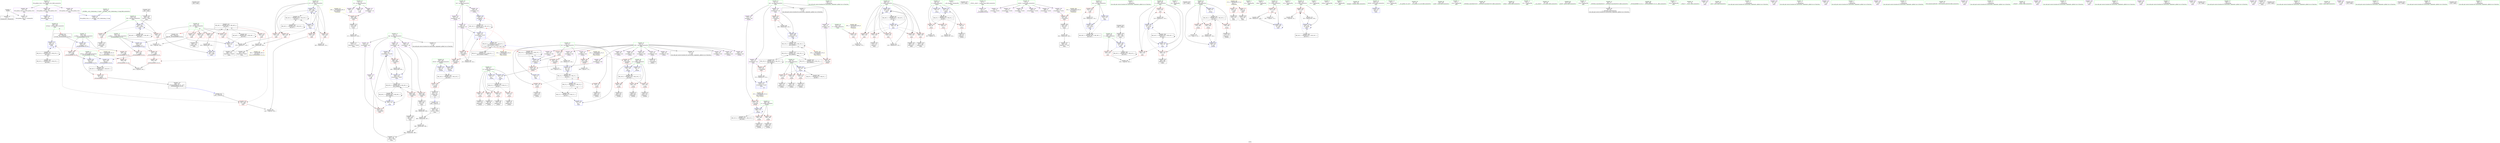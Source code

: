 digraph "SVFG" {
	label="SVFG";

	Node0x5610ed0bb250 [shape=record,color=grey,label="{NodeID: 0\nNullPtr}"];
	Node0x5610ed0bb250 -> Node0x5610ed2108e0[style=solid];
	Node0x5610ed0bb250 -> Node0x5610ed21c2a0[style=solid];
	Node0x5610ed25f440 [shape=record,color=black,label="{NodeID: 526\n264 = PHI()\n}"];
	Node0x5610ed234720 [shape=record,color=yellow,style=double,label="{NodeID: 443\n52V_1 = ENCHI(MR_52V_0)\npts\{239 \}\nFun[_ZSt3minIiERKT_S2_S2_]}"];
	Node0x5610ed234720 -> Node0x5610ed21be30[style=dashed];
	Node0x5610ed222b40 [shape=record,color=grey,label="{NodeID: 360\n371 = Binary(370, 305, )\n}"];
	Node0x5610ed222b40 -> Node0x5610ed20e570[style=solid];
	Node0x5610ed21df40 [shape=record,color=blue,label="{NodeID: 277\n393\<--397\narrayidx58\<--conv60\nmain\n}"];
	Node0x5610ed21df40 -> Node0x5610ed2139c0[style=dashed];
	Node0x5610ed21df40 -> Node0x5610ed21e010[style=dashed];
	Node0x5610ed211c80 [shape=record,color=red,label="{NodeID: 194\n195\<--168\n\<--p\n_Z3askv\n}"];
	Node0x5610ed211c80 -> Node0x5610ed20e960[style=solid];
	Node0x5610ed20e570 [shape=record,color=black,label="{NodeID: 111\n372\<--371\nidxprom47\<--sub46\nmain\n}"];
	Node0x5610ed20cde0 [shape=record,color=green,label="{NodeID: 28\n401\<--1\n\<--dummyObj\nCan only get source location for instruction, argument, global var or function.}"];
	Node0x5610ed213340 [shape=record,color=red,label="{NodeID: 222\n404\<--236\n\<--j37\nmain\n}"];
	Node0x5610ed213340 -> Node0x5610ed2235c0[style=solid];
	Node0x5610ed214e00 [shape=record,color=purple,label="{NodeID: 139\n103\<--20\narrayidx4\<--chd\n_Z3insv\n}"];
	Node0x5610ed214e00 -> Node0x5610ed217220[style=solid];
	Node0x5610ed20f820 [shape=record,color=green,label="{NodeID: 56\n222\<--223\nV\<--V_field_insensitive\nmain\n}"];
	Node0x5610ed20f820 -> Node0x5610ed212230[style=solid];
	Node0x5610ed21c950 [shape=record,color=blue,label="{NodeID: 250\n82\<--144\ni\<--inc17\n_Z3insv\n}"];
	Node0x5610ed21c950 -> Node0x5610ed218280[style=dashed];
	Node0x5610ed216520 [shape=record,color=red,label="{NodeID: 167\n107\<--23\n\<--tot\n_Z3insv\n}"];
	Node0x5610ed216520 -> Node0x5610ed211120[style=solid];
	Node0x5610ed211120 [shape=record,color=black,label="{NodeID: 84\n108\<--107\nidxprom5\<--\n_Z3insv\n}"];
	Node0x5610ed1fa1a0 [shape=record,color=green,label="{NodeID: 1\n7\<--1\n__dso_handle\<--dummyObj\nGlob }"];
	Node0x5610ed25f510 [shape=record,color=black,label="{NodeID: 527\n278 = PHI()\n}"];
	Node0x5610ed222cc0 [shape=record,color=grey,label="{NodeID: 361\n319 = Binary(318, 124, )\n}"];
	Node0x5610ed222cc0 -> Node0x5610ed21d7f0[style=solid];
	Node0x5610ed21e010 [shape=record,color=blue,label="{NodeID: 278\n393\<--400\narrayidx58\<--rem61\nmain\n}"];
	Node0x5610ed21e010 -> Node0x5610ed219860[style=dashed];
	Node0x5610ed211d50 [shape=record,color=red,label="{NodeID: 195\n179\<--178\n\<--arrayidx\n_Z3askv\n}"];
	Node0x5610ed211d50 -> Node0x5610ed21cc90[style=solid];
	Node0x5610ed20e640 [shape=record,color=black,label="{NodeID: 112\n380\<--379\nidxprom51\<--sub50\nmain\n}"];
	Node0x5610ed20cee0 [shape=record,color=green,label="{NodeID: 29\n4\<--6\n_ZStL8__ioinit\<--_ZStL8__ioinit_field_insensitive\nGlob }"];
	Node0x5610ed20cee0 -> Node0x5610ed213e90[style=solid];
	Node0x5610ed246060 [shape=record,color=yellow,style=double,label="{NodeID: 472\n59V_1 = ENCHI(MR_59V_0)\npts\{190000 \}\nFun[main]}"];
	Node0x5610ed246060 -> Node0x5610ed213680[style=dashed];
	Node0x5610ed213410 [shape=record,color=red,label="{NodeID: 223\n302\<--301\n\<--arrayidx15\nmain\n}"];
	Node0x5610ed213410 -> Node0x5610ed20e160[style=solid];
	Node0x5610ed214ed0 [shape=record,color=purple,label="{NodeID: 140\n109\<--20\narrayidx6\<--chd\n_Z3insv\n}"];
	Node0x5610ed20f8f0 [shape=record,color=green,label="{NodeID: 57\n224\<--225\ncas\<--cas_field_insensitive\nmain\n}"];
	Node0x5610ed20f8f0 -> Node0x5610ed212300[style=solid];
	Node0x5610ed20f8f0 -> Node0x5610ed21d170[style=solid];
	Node0x5610ed20f8f0 -> Node0x5610ed21d8c0[style=solid];
	Node0x5610ed21ca20 [shape=record,color=blue,label="{NodeID: 251\n149\<--151\narrayidx19\<--inc20\n_Z3insv\n|{<s0>12}}"];
	Node0x5610ed21ca20:s0 -> Node0x5610ed240ae0[style=dashed,color=blue];
	Node0x5610ed2165f0 [shape=record,color=red,label="{NodeID: 168\n118\<--23\n\<--tot\n_Z3insv\n}"];
	Node0x5610ed2165f0 -> Node0x5610ed2112c0[style=solid];
	Node0x5610ed2111f0 [shape=record,color=black,label="{NodeID: 85\n111\<--110\n\<--arraydecay\n_Z3insv\n}"];
	Node0x5610ed1e1de0 [shape=record,color=green,label="{NodeID: 2\n24\<--1\n\<--dummyObj\nCan only get source location for instruction, argument, global var or function.}"];
	Node0x5610ed25f5e0 [shape=record,color=black,label="{NodeID: 528\n283 = PHI()\n}"];
	Node0x5610ed25f5e0 -> Node0x5610ed20ef10[style=solid];
	Node0x5610ed222e40 [shape=record,color=grey,label="{NodeID: 362\n304 = Binary(303, 305, )\n}"];
	Node0x5610ed222e40 -> Node0x5610ed20e230[style=solid];
	Node0x5610ed21e0e0 [shape=record,color=blue,label="{NodeID: 279\n236\<--405\nj37\<--inc63\nmain\n}"];
	Node0x5610ed21e0e0 -> Node0x5610ed2130d0[style=dashed];
	Node0x5610ed21e0e0 -> Node0x5610ed2131a0[style=dashed];
	Node0x5610ed21e0e0 -> Node0x5610ed213270[style=dashed];
	Node0x5610ed21e0e0 -> Node0x5610ed213340[style=dashed];
	Node0x5610ed21e0e0 -> Node0x5610ed21e0e0[style=dashed];
	Node0x5610ed21e0e0 -> Node0x5610ed23c4e0[style=dashed];
	Node0x5610ed211e20 [shape=record,color=red,label="{NodeID: 196\n187\<--186\n\<--arrayidx4\n_Z3askv\n}"];
	Node0x5610ed211e20 -> Node0x5610ed224640[style=solid];
	Node0x5610ed20e710 [shape=record,color=black,label="{NodeID: 113\n383\<--382\nconv53\<--\nmain\n}"];
	Node0x5610ed20e710 -> Node0x5610ed221dc0[style=solid];
	Node0x5610ed20cfe0 [shape=record,color=green,label="{NodeID: 30\n8\<--9\nwords\<--words_field_insensitive\nGlob }"];
	Node0x5610ed20cfe0 -> Node0x5610ed213f60[style=solid];
	Node0x5610ed20cfe0 -> Node0x5610ed214030[style=solid];
	Node0x5610ed20cfe0 -> Node0x5610ed214100[style=solid];
	Node0x5610ed20cfe0 -> Node0x5610ed2141d0[style=solid];
	Node0x5610ed20cfe0 -> Node0x5610ed2142a0[style=solid];
	Node0x5610ed20cfe0 -> Node0x5610ed214370[style=solid];
	Node0x5610ed2134e0 [shape=record,color=red,label="{NodeID: 224\n308\<--307\n\<--arrayidx18\nmain\n}"];
	Node0x5610ed2134e0 -> Node0x5610ed222fc0[style=solid];
	Node0x5610ed214fa0 [shape=record,color=purple,label="{NodeID: 141\n110\<--20\narraydecay\<--chd\n_Z3insv\n}"];
	Node0x5610ed214fa0 -> Node0x5610ed2111f0[style=solid];
	Node0x5610ed20f9c0 [shape=record,color=green,label="{NodeID: 58\n226\<--227\ni\<--i_field_insensitive\nmain\n}"];
	Node0x5610ed20f9c0 -> Node0x5610ed2123d0[style=solid];
	Node0x5610ed20f9c0 -> Node0x5610ed2124a0[style=solid];
	Node0x5610ed20f9c0 -> Node0x5610ed212570[style=solid];
	Node0x5610ed20f9c0 -> Node0x5610ed212640[style=solid];
	Node0x5610ed20f9c0 -> Node0x5610ed212710[style=solid];
	Node0x5610ed20f9c0 -> Node0x5610ed21d3e0[style=solid];
	Node0x5610ed20f9c0 -> Node0x5610ed21d7f0[style=solid];
	Node0x5610ed21caf0 [shape=record,color=blue,label="{NodeID: 252\n164\<--24\nq\<--\n_Z3askv\n}"];
	Node0x5610ed21caf0 -> Node0x5610ed241010[style=dashed];
	Node0x5610ed2166c0 [shape=record,color=red,label="{NodeID: 169\n122\<--23\n\<--tot\n_Z3insv\n}"];
	Node0x5610ed2166c0 -> Node0x5610ed21c7b0[style=solid];
	Node0x5610ed2166c0 -> Node0x5610ed222240[style=solid];
	Node0x5610ed2112c0 [shape=record,color=black,label="{NodeID: 86\n119\<--118\nidxprom7\<--\n_Z3insv\n}"];
	Node0x5610ed1e1e70 [shape=record,color=green,label="{NodeID: 3\n28\<--1\n.str\<--dummyObj\nGlob }"];
	Node0x5610ed25f710 [shape=record,color=black,label="{NodeID: 529\n337 = PHI()\n}"];
	Node0x5610ed222fc0 [shape=record,color=grey,label="{NodeID: 363\n309 = Binary(308, 124, )\n}"];
	Node0x5610ed222fc0 -> Node0x5610ed21d650[style=solid];
	Node0x5610ed21e1b0 [shape=record,color=blue,label="{NodeID: 280\n234\<--410\ni33\<--inc66\nmain\n}"];
	Node0x5610ed21e1b0 -> Node0x5610ed23bfe0[style=dashed];
	Node0x5610ed211ef0 [shape=record,color=red,label="{NodeID: 197\n198\<--197\n\<--arrayidx8\n_Z3askv\n}"];
	Node0x5610ed211ef0 -> Node0x5610ed21ce30[style=solid];
	Node0x5610ed20e7e0 [shape=record,color=black,label="{NodeID: 114\n387\<--386\nconv55\<--call54\nmain\n}"];
	Node0x5610ed20e7e0 -> Node0x5610ed222540[style=solid];
	Node0x5610ed20d0e0 [shape=record,color=green,label="{NodeID: 31\n10\<--13\ndp\<--dp_field_insensitive\nGlob }"];
	Node0x5610ed20d0e0 -> Node0x5610ed2109e0[style=solid];
	Node0x5610ed20d0e0 -> Node0x5610ed214440[style=solid];
	Node0x5610ed20d0e0 -> Node0x5610ed214510[style=solid];
	Node0x5610ed20d0e0 -> Node0x5610ed2145e0[style=solid];
	Node0x5610ed20d0e0 -> Node0x5610ed2146b0[style=solid];
	Node0x5610ed219860 [shape=record,color=black,label="{NodeID: 391\nMR_56V_6 = PHI(MR_56V_8, MR_56V_5, )\npts\{130000 \}\n}"];
	Node0x5610ed219860 -> Node0x5610ed213820[style=dashed];
	Node0x5610ed219860 -> Node0x5610ed2138f0[style=dashed];
	Node0x5610ed219860 -> Node0x5610ed21b990[style=dashed];
	Node0x5610ed219860 -> Node0x5610ed21db30[style=dashed];
	Node0x5610ed219860 -> Node0x5610ed21df40[style=dashed];
	Node0x5610ed219860 -> Node0x5610ed219860[style=dashed];
	Node0x5610ed219860 -> Node0x5610ed238db0[style=dashed];
	Node0x5610ed2135b0 [shape=record,color=red,label="{NodeID: 225\n361\<--358\n\<--call39\nmain\n}"];
	Node0x5610ed2135b0 -> Node0x5610ed224940[style=solid];
	Node0x5610ed215070 [shape=record,color=purple,label="{NodeID: 142\n128\<--20\narrayidx10\<--chd\n_Z3insv\n}"];
	Node0x5610ed20fa90 [shape=record,color=green,label="{NodeID: 59\n228\<--229\nl\<--l_field_insensitive\nmain\n}"];
	Node0x5610ed20fa90 -> Node0x5610ed2127e0[style=solid];
	Node0x5610ed20fa90 -> Node0x5610ed21d4b0[style=solid];
	Node0x5610ed21cbc0 [shape=record,color=blue,label="{NodeID: 253\n166\<--24\ni\<--\n_Z3askv\n}"];
	Node0x5610ed21cbc0 -> Node0x5610ed241510[style=dashed];
	Node0x5610ed216790 [shape=record,color=red,label="{NodeID: 170\n242\<--32\n\<--stdin\nmain\n}"];
	Node0x5610ed216790 -> Node0x5610ed20ebd0[style=solid];
	Node0x5610ed211390 [shape=record,color=black,label="{NodeID: 87\n127\<--126\nidxprom9\<--\n_Z3insv\n}"];
	Node0x5610ed1fa6e0 [shape=record,color=green,label="{NodeID: 4\n30\<--1\n.str.1\<--dummyObj\nGlob }"];
	Node0x5610ed25f7e0 [shape=record,color=black,label="{NodeID: 530\n339 = PHI()\n}"];
	Node0x5610ed25f7e0 -> Node0x5610ed20e300[style=solid];
	Node0x5610ed244a20 [shape=record,color=yellow,style=double,label="{NodeID: 447\n48V_1 = ENCHI(MR_48V_0)\npts\{235 \}\nFun[_ZSt3minIiERKT_S2_S2_]}"];
	Node0x5610ed244a20 -> Node0x5610ed21bf00[style=dashed];
	Node0x5610ed223140 [shape=record,color=grey,label="{NodeID: 364\n366 = Binary(364, 365, )\n}"];
	Node0x5610ed223140 -> Node0x5610ed20e3d0[style=solid];
	Node0x5610ed21e280 [shape=record,color=blue,label="{NodeID: 281\n443\<--439\n__a.addr\<--__a\n_ZSt3minIiERKT_S2_S2_\n}"];
	Node0x5610ed21e280 -> Node0x5610ed21baf0[style=dashed];
	Node0x5610ed21e280 -> Node0x5610ed21bbc0[style=dashed];
	Node0x5610ed211fc0 [shape=record,color=red,label="{NodeID: 198\n208\<--207\n\<--arrayidx10\n_Z3askv\n}"];
	Node0x5610ed211fc0 -> Node0x5610ed21cfd0[style=solid];
	Node0x5610ed213b00 [shape=record,color=black,label="{NodeID: 115\n392\<--391\nidxprom57\<--\nmain\n}"];
	Node0x5610ed20d1e0 [shape=record,color=green,label="{NodeID: 32\n14\<--16\ncnt\<--cnt_field_insensitive\nGlob }"];
	Node0x5610ed20d1e0 -> Node0x5610ed210ae0[style=solid];
	Node0x5610ed20d1e0 -> Node0x5610ed214780[style=solid];
	Node0x5610ed20d1e0 -> Node0x5610ed214850[style=solid];
	Node0x5610ed20d1e0 -> Node0x5610ed214920[style=solid];
	Node0x5610ed20d1e0 -> Node0x5610ed2149f0[style=solid];
	Node0x5610ed2351e0 [shape=record,color=black,label="{NodeID: 392\nMR_10V_8 = PHI(MR_10V_9, MR_10V_7, )\npts\{160000 \}\n}"];
	Node0x5610ed2351e0 -> Node0x5610ed213750[style=dashed];
	Node0x5610ed2351e0 -> Node0x5610ed21de70[style=dashed];
	Node0x5610ed2351e0 -> Node0x5610ed2351e0[style=dashed];
	Node0x5610ed2351e0 -> Node0x5610ed23bae0[style=dashed];
	Node0x5610ed213680 [shape=record,color=red,label="{NodeID: 226\n369\<--368\n\<--arrayidx44\nmain\n}"];
	Node0x5610ed213680 -> Node0x5610ed20e4a0[style=solid];
	Node0x5610ed215140 [shape=record,color=purple,label="{NodeID: 143\n131\<--20\narrayidx12\<--chd\n_Z3insv\n}"];
	Node0x5610ed215140 -> Node0x5610ed21c7b0[style=solid];
	Node0x5610ed20fb60 [shape=record,color=green,label="{NodeID: 60\n230\<--231\nj\<--j_field_insensitive\nmain\n}"];
	Node0x5610ed20fb60 -> Node0x5610ed2128b0[style=solid];
	Node0x5610ed20fb60 -> Node0x5610ed212980[style=solid];
	Node0x5610ed20fb60 -> Node0x5610ed212a50[style=solid];
	Node0x5610ed20fb60 -> Node0x5610ed21d580[style=solid];
	Node0x5610ed20fb60 -> Node0x5610ed21d720[style=solid];
	Node0x5610ed21cc90 [shape=record,color=blue,label="{NodeID: 254\n168\<--179\np\<--\n_Z3askv\n}"];
	Node0x5610ed21cc90 -> Node0x5610ed211bb0[style=dashed];
	Node0x5610ed21cc90 -> Node0x5610ed211c80[style=dashed];
	Node0x5610ed21cc90 -> Node0x5610ed21cc90[style=dashed];
	Node0x5610ed21cc90 -> Node0x5610ed23ece0[style=dashed];
	Node0x5610ed216860 [shape=record,color=red,label="{NodeID: 171\n248\<--37\n\<--stdout\nmain\n}"];
	Node0x5610ed216860 -> Node0x5610ed20eca0[style=solid];
	Node0x5610ed211460 [shape=record,color=black,label="{NodeID: 88\n130\<--129\nidxprom11\<--\n_Z3insv\n}"];
	Node0x5610ed1fa770 [shape=record,color=green,label="{NodeID: 5\n32\<--1\nstdin\<--dummyObj\nGlob }"];
	Node0x5610ed25f910 [shape=record,color=black,label="{NodeID: 531\n358 = PHI(438, )\n}"];
	Node0x5610ed25f910 -> Node0x5610ed2135b0[style=solid];
	Node0x5610ed2232c0 [shape=record,color=grey,label="{NodeID: 365\n379 = Binary(377, 378, )\n}"];
	Node0x5610ed2232c0 -> Node0x5610ed20e640[style=solid];
	Node0x5610ed21e350 [shape=record,color=blue,label="{NodeID: 282\n445\<--440\n__b.addr\<--__b\n_ZSt3minIiERKT_S2_S2_\n}"];
	Node0x5610ed21e350 -> Node0x5610ed21bc90[style=dashed];
	Node0x5610ed21e350 -> Node0x5610ed21bd60[style=dashed];
	Node0x5610ed212090 [shape=record,color=red,label="{NodeID: 199\n257\<--218\n\<--T\nmain\n}"];
	Node0x5610ed212090 -> Node0x5610ed221c40[style=solid];
	Node0x5610ed212090 -> Node0x5610ed223d40[style=solid];
	Node0x5610ed213b90 [shape=record,color=black,label="{NodeID: 116\n395\<--394\nconv59\<--\nmain\n}"];
	Node0x5610ed213b90 -> Node0x5610ed2226c0[style=solid];
	Node0x5610ed20d2e0 [shape=record,color=green,label="{NodeID: 33\n17\<--19\nch\<--ch_field_insensitive\nGlob }"];
	Node0x5610ed20d2e0 -> Node0x5610ed214ac0[style=solid];
	Node0x5610ed20d2e0 -> Node0x5610ed214b90[style=solid];
	Node0x5610ed20d2e0 -> Node0x5610ed214c60[style=solid];
	Node0x5610ed2356b0 [shape=record,color=black,label="{NodeID: 393\nMR_2V_2 = PHI(MR_2V_4, MR_2V_1, )\npts\{25 \}\n}"];
	Node0x5610ed2356b0 -> Node0x5610ed21d310[style=dashed];
	Node0x5610ed213750 [shape=record,color=red,label="{NodeID: 227\n374\<--373\n\<--arrayidx48\nmain\n}"];
	Node0x5610ed213750 -> Node0x5610ed223440[style=solid];
	Node0x5610ed215210 [shape=record,color=purple,label="{NodeID: 144\n136\<--20\narrayidx14\<--chd\n_Z3insv\n}"];
	Node0x5610ed20fc30 [shape=record,color=green,label="{NodeID: 61\n232\<--233\nl30\<--l30_field_insensitive\nmain\n}"];
	Node0x5610ed20fc30 -> Node0x5610ed212b20[style=solid];
	Node0x5610ed20fc30 -> Node0x5610ed212bf0[style=solid];
	Node0x5610ed20fc30 -> Node0x5610ed21da60[style=solid];
	Node0x5610ed23e2e0 [shape=record,color=black,label="{NodeID: 421\nMR_14V_3 = PHI(MR_14V_4, MR_14V_2, )\npts\{270000 \}\n}"];
	Node0x5610ed23e2e0 -> Node0x5610ed2173c0[style=dashed];
	Node0x5610ed23e2e0 -> Node0x5610ed21c610[style=dashed];
	Node0x5610ed23e2e0 -> Node0x5610ed21ca20[style=dashed];
	Node0x5610ed23e2e0 -> Node0x5610ed23e2e0[style=dashed];
	Node0x5610ed21cd60 [shape=record,color=blue,label="{NodeID: 255\n162\<--24\nretval\<--\n_Z3askv\n}"];
	Node0x5610ed21cd60 -> Node0x5610ed23e7e0[style=dashed];
	Node0x5610ed216930 [shape=record,color=red,label="{NodeID: 172\n98\<--80\n\<--q\n_Z3insv\n}"];
	Node0x5610ed216930 -> Node0x5610ed210f80[style=solid];
	Node0x5610ed211530 [shape=record,color=black,label="{NodeID: 89\n135\<--134\nidxprom13\<--\n_Z3insv\n}"];
	Node0x5610ed1fb4a0 [shape=record,color=green,label="{NodeID: 6\n33\<--1\n.str.2\<--dummyObj\nGlob }"];
	Node0x5610ed25faa0 [shape=record,color=black,label="{NodeID: 532\n386 = PHI(161, )\n}"];
	Node0x5610ed25faa0 -> Node0x5610ed20e7e0[style=solid];
	Node0x5610ed223440 [shape=record,color=grey,label="{NodeID: 366\n375 = Binary(374, 124, )\n}"];
	Node0x5610ed223440 -> Node0x5610ed21de70[style=solid];
	Node0x5610ed21e420 [shape=record,color=blue,label="{NodeID: 283\n441\<--455\nretval\<--\n_ZSt3minIiERKT_S2_S2_\n}"];
	Node0x5610ed21e420 -> Node0x5610ed241f10[style=dashed];
	Node0x5610ed212160 [shape=record,color=red,label="{NodeID: 200\n330\<--220\n\<--S\nmain\n}"];
	Node0x5610ed212160 -> Node0x5610ed223a40[style=solid];
	Node0x5610ed212160 -> Node0x5610ed224ac0[style=solid];
	Node0x5610ed213c20 [shape=record,color=black,label="{NodeID: 117\n397\<--396\nconv60\<--add\nmain\n}"];
	Node0x5610ed213c20 -> Node0x5610ed21df40[style=solid];
	Node0x5610ed20d3e0 [shape=record,color=green,label="{NodeID: 34\n20\<--22\nchd\<--chd_field_insensitive\nGlob }"];
	Node0x5610ed20d3e0 -> Node0x5610ed210be0[style=solid];
	Node0x5610ed20d3e0 -> Node0x5610ed214d30[style=solid];
	Node0x5610ed20d3e0 -> Node0x5610ed214e00[style=solid];
	Node0x5610ed20d3e0 -> Node0x5610ed214ed0[style=solid];
	Node0x5610ed20d3e0 -> Node0x5610ed214fa0[style=solid];
	Node0x5610ed20d3e0 -> Node0x5610ed215070[style=solid];
	Node0x5610ed20d3e0 -> Node0x5610ed215140[style=solid];
	Node0x5610ed20d3e0 -> Node0x5610ed215210[style=solid];
	Node0x5610ed20d3e0 -> Node0x5610ed2152e0[style=solid];
	Node0x5610ed20d3e0 -> Node0x5610ed2153b0[style=solid];
	Node0x5610ed20d3e0 -> Node0x5610ed215480[style=solid];
	Node0x5610ed20d3e0 -> Node0x5610ed215550[style=solid];
	Node0x5610ed20d3e0 -> Node0x5610ed215620[style=solid];
	Node0x5610ed213820 [shape=record,color=red,label="{NodeID: 228\n382\<--381\n\<--arrayidx52\nmain\n}"];
	Node0x5610ed213820 -> Node0x5610ed20e710[style=solid];
	Node0x5610ed2152e0 [shape=record,color=purple,label="{NodeID: 145\n139\<--20\narrayidx16\<--chd\n_Z3insv\n}"];
	Node0x5610ed2152e0 -> Node0x5610ed2172f0[style=solid];
	Node0x5610ed20fd00 [shape=record,color=green,label="{NodeID: 62\n234\<--235\ni33\<--i33_field_insensitive\nmain\n|{|<s7>18}}"];
	Node0x5610ed20fd00 -> Node0x5610ed212cc0[style=solid];
	Node0x5610ed20fd00 -> Node0x5610ed212d90[style=solid];
	Node0x5610ed20fd00 -> Node0x5610ed212e60[style=solid];
	Node0x5610ed20fd00 -> Node0x5610ed212f30[style=solid];
	Node0x5610ed20fd00 -> Node0x5610ed213000[style=solid];
	Node0x5610ed20fd00 -> Node0x5610ed21dc00[style=solid];
	Node0x5610ed20fd00 -> Node0x5610ed21e1b0[style=solid];
	Node0x5610ed20fd00:s7 -> Node0x5610ed25fba0[style=solid,color=red];
	Node0x5610ed23e7e0 [shape=record,color=black,label="{NodeID: 422\nMR_16V_3 = PHI(MR_16V_4, MR_16V_2, )\npts\{163 \}\n}"];
	Node0x5610ed23e7e0 -> Node0x5610ed217490[style=dashed];
	Node0x5610ed21ce30 [shape=record,color=blue,label="{NodeID: 256\n164\<--198\nq\<--\n_Z3askv\n}"];
	Node0x5610ed21ce30 -> Node0x5610ed241010[style=dashed];
	Node0x5610ed216a00 [shape=record,color=red,label="{NodeID: 173\n126\<--80\n\<--q\n_Z3insv\n}"];
	Node0x5610ed216a00 -> Node0x5610ed211390[style=solid];
	Node0x5610ed211600 [shape=record,color=black,label="{NodeID: 90\n138\<--137\nidxprom15\<--\n_Z3insv\n}"];
	Node0x5610ed1fb530 [shape=record,color=green,label="{NodeID: 7\n35\<--1\n.str.3\<--dummyObj\nGlob }"];
	Node0x5610ed25fba0 [shape=record,color=black,label="{NodeID: 533\n439 = PHI(234, )\n0th arg _ZSt3minIiERKT_S2_S2_ }"];
	Node0x5610ed25fba0 -> Node0x5610ed21e280[style=solid];
	Node0x5610ed2235c0 [shape=record,color=grey,label="{NodeID: 367\n405 = Binary(404, 124, )\n}"];
	Node0x5610ed2235c0 -> Node0x5610ed21e0e0[style=solid];
	Node0x5610ed21e4f0 [shape=record,color=blue,label="{NodeID: 284\n441\<--458\nretval\<--\n_ZSt3minIiERKT_S2_S2_\n}"];
	Node0x5610ed21e4f0 -> Node0x5610ed241f10[style=dashed];
	Node0x5610ed212230 [shape=record,color=red,label="{NodeID: 201\n270\<--222\n\<--V\nmain\n}"];
	Node0x5610ed212230 -> Node0x5610ed223ec0[style=solid];
	Node0x5610ed213cf0 [shape=record,color=black,label="{NodeID: 118\n414\<--413\nidxprom68\<--\nmain\n}"];
	Node0x5610ed20d4e0 [shape=record,color=green,label="{NodeID: 35\n23\<--25\ntot\<--tot_field_insensitive\nGlob }"];
	Node0x5610ed20d4e0 -> Node0x5610ed216520[style=solid];
	Node0x5610ed20d4e0 -> Node0x5610ed2165f0[style=solid];
	Node0x5610ed20d4e0 -> Node0x5610ed2166c0[style=solid];
	Node0x5610ed20d4e0 -> Node0x5610ed21bfd0[style=solid];
	Node0x5610ed20d4e0 -> Node0x5610ed21c6e0[style=solid];
	Node0x5610ed20d4e0 -> Node0x5610ed21d310[style=solid];
	Node0x5610ed2360b0 [shape=record,color=black,label="{NodeID: 395\nMR_34V_2 = PHI(MR_34V_4, MR_34V_1, )\npts\{221 \}\n}"];
	Node0x5610ed2360b0 -> Node0x5610ed212160[style=dashed];
	Node0x5610ed2360b0 -> Node0x5610ed21d990[style=dashed];
	Node0x5610ed2138f0 [shape=record,color=red,label="{NodeID: 229\n394\<--393\n\<--arrayidx58\nmain\n}"];
	Node0x5610ed2138f0 -> Node0x5610ed213b90[style=solid];
	Node0x5610ed2153b0 [shape=record,color=purple,label="{NodeID: 146\n183\<--20\narrayidx2\<--chd\n_Z3askv\n}"];
	Node0x5610ed20fdd0 [shape=record,color=green,label="{NodeID: 63\n236\<--237\nj37\<--j37_field_insensitive\nmain\n}"];
	Node0x5610ed20fdd0 -> Node0x5610ed2130d0[style=solid];
	Node0x5610ed20fdd0 -> Node0x5610ed2131a0[style=solid];
	Node0x5610ed20fdd0 -> Node0x5610ed213270[style=solid];
	Node0x5610ed20fdd0 -> Node0x5610ed213340[style=solid];
	Node0x5610ed20fdd0 -> Node0x5610ed21dcd0[style=solid];
	Node0x5610ed20fdd0 -> Node0x5610ed21e0e0[style=solid];
	Node0x5610ed23ece0 [shape=record,color=black,label="{NodeID: 423\nMR_22V_4 = PHI(MR_22V_2, MR_22V_3, )\npts\{169 \}\n}"];
	Node0x5610ed21cf00 [shape=record,color=blue,label="{NodeID: 257\n166\<--202\ni\<--inc\n_Z3askv\n}"];
	Node0x5610ed21cf00 -> Node0x5610ed241510[style=dashed];
	Node0x5610ed216ad0 [shape=record,color=red,label="{NodeID: 174\n134\<--80\n\<--q\n_Z3insv\n}"];
	Node0x5610ed216ad0 -> Node0x5610ed211530[style=solid];
	Node0x5610ed2116d0 [shape=record,color=black,label="{NodeID: 91\n148\<--147\nidxprom18\<--\n_Z3insv\n}"];
	Node0x5610ed1fa4d0 [shape=record,color=green,label="{NodeID: 8\n37\<--1\nstdout\<--dummyObj\nGlob }"];
	Node0x5610ed25fce0 [shape=record,color=black,label="{NodeID: 534\n440 = PHI(238, )\n1st arg _ZSt3minIiERKT_S2_S2_ }"];
	Node0x5610ed25fce0 -> Node0x5610ed21e350[style=solid];
	Node0x5610ed223740 [shape=record,color=grey,label="{NodeID: 368\n410 = Binary(409, 124, )\n}"];
	Node0x5610ed223740 -> Node0x5610ed21e1b0[style=solid];
	Node0x5610ed212300 [shape=record,color=red,label="{NodeID: 202\n322\<--224\n\<--cas\nmain\n}"];
	Node0x5610ed212300 -> Node0x5610ed223bc0[style=solid];
	Node0x5610ed213dc0 [shape=record,color=black,label="{NodeID: 119\n438\<--461\n_ZSt3minIiERKT_S2_S2__ret\<--\n_ZSt3minIiERKT_S2_S2_\n|{<s0>18}}"];
	Node0x5610ed213dc0:s0 -> Node0x5610ed25f910[style=solid,color=blue];
	Node0x5610ed20d5e0 [shape=record,color=green,label="{NodeID: 36\n26\<--27\nval\<--val_field_insensitive\nGlob }"];
	Node0x5610ed20d5e0 -> Node0x5610ed2156f0[style=solid];
	Node0x5610ed20d5e0 -> Node0x5610ed2157c0[style=solid];
	Node0x5610ed20d5e0 -> Node0x5610ed215890[style=solid];
	Node0x5610ed2365b0 [shape=record,color=black,label="{NodeID: 396\nMR_38V_3 = PHI(MR_38V_4, MR_38V_2, )\npts\{225 \}\n}"];
	Node0x5610ed2365b0 -> Node0x5610ed212300[style=dashed];
	Node0x5610ed2365b0 -> Node0x5610ed21d8c0[style=dashed];
	Node0x5610ed2139c0 [shape=record,color=red,label="{NodeID: 230\n399\<--393\n\<--arrayidx58\nmain\n}"];
	Node0x5610ed2139c0 -> Node0x5610ed222840[style=solid];
	Node0x5610ed215480 [shape=record,color=purple,label="{NodeID: 147\n186\<--20\narrayidx4\<--chd\n_Z3askv\n}"];
	Node0x5610ed215480 -> Node0x5610ed211e20[style=solid];
	Node0x5610ed20fea0 [shape=record,color=green,label="{NodeID: 64\n238\<--239\nref.tmp\<--ref.tmp_field_insensitive\nmain\n|{|<s1>18}}"];
	Node0x5610ed20fea0 -> Node0x5610ed21dda0[style=solid];
	Node0x5610ed20fea0:s1 -> Node0x5610ed25fce0[style=solid,color=red];
	Node0x5610ed23f1e0 [shape=record,color=black,label="{NodeID: 424\nMR_2V_4 = PHI(MR_2V_5, MR_2V_3, )\npts\{25 \}\n|{|<s1>12}}"];
	Node0x5610ed23f1e0 -> Node0x5610ed2356b0[style=dashed];
	Node0x5610ed23f1e0:s1 -> Node0x5610ed2300b0[style=dashed,color=red];
	Node0x5610ed21cfd0 [shape=record,color=blue,label="{NodeID: 258\n162\<--208\nretval\<--\n_Z3askv\n}"];
	Node0x5610ed21cfd0 -> Node0x5610ed23e7e0[style=dashed];
	Node0x5610ed216ba0 [shape=record,color=red,label="{NodeID: 175\n147\<--80\n\<--q\n_Z3insv\n}"];
	Node0x5610ed216ba0 -> Node0x5610ed2116d0[style=solid];
	Node0x5610ed2117a0 [shape=record,color=black,label="{NodeID: 92\n177\<--176\nidxprom\<--\n_Z3askv\n}"];
	Node0x5610ed1fa560 [shape=record,color=green,label="{NodeID: 9\n38\<--1\n.str.4\<--dummyObj\nGlob }"];
	Node0x5610ed244eb0 [shape=record,color=yellow,style=double,label="{NodeID: 452\n10V_1 = ENCHI(MR_10V_0)\npts\{160000 \}\nFun[_Z3askv]}"];
	Node0x5610ed244eb0 -> Node0x5610ed211d50[style=dashed];
	Node0x5610ed2238c0 [shape=record,color=grey,label="{NodeID: 369\n202 = Binary(201, 124, )\n}"];
	Node0x5610ed2238c0 -> Node0x5610ed21cf00[style=solid];
	Node0x5610ed2123d0 [shape=record,color=red,label="{NodeID: 203\n269\<--226\n\<--i\nmain\n}"];
	Node0x5610ed2123d0 -> Node0x5610ed223ec0[style=solid];
	Node0x5610ed213e90 [shape=record,color=purple,label="{NodeID: 120\n61\<--4\n\<--_ZStL8__ioinit\n__cxx_global_var_init\n}"];
	Node0x5610ed20d6e0 [shape=record,color=green,label="{NodeID: 37\n50\<--54\nllvm.global_ctors\<--llvm.global_ctors_field_insensitive\nGlob }"];
	Node0x5610ed20d6e0 -> Node0x5610ed216250[style=solid];
	Node0x5610ed20d6e0 -> Node0x5610ed216320[style=solid];
	Node0x5610ed20d6e0 -> Node0x5610ed216420[style=solid];
	Node0x5610ed236ab0 [shape=record,color=black,label="{NodeID: 397\nMR_40V_2 = PHI(MR_40V_4, MR_40V_1, )\npts\{227 \}\n}"];
	Node0x5610ed236ab0 -> Node0x5610ed21d3e0[style=dashed];
	Node0x5610ed21b990 [shape=record,color=red,label="{NodeID: 231\n416\<--415\n\<--arrayidx69\nmain\n}"];
	Node0x5610ed215550 [shape=record,color=purple,label="{NodeID: 148\n194\<--20\narrayidx6\<--chd\n_Z3askv\n}"];
	Node0x5610ed20ff70 [shape=record,color=green,label="{NodeID: 65\n246\<--247\nfreopen\<--freopen_field_insensitive\n}"];
	Node0x5610ed21d0a0 [shape=record,color=blue,label="{NodeID: 259\n216\<--24\nretval\<--\nmain\n}"];
	Node0x5610ed216c70 [shape=record,color=red,label="{NodeID: 176\n89\<--82\n\<--i\n_Z3insv\n}"];
	Node0x5610ed216c70 -> Node0x5610ed2247c0[style=solid];
	Node0x5610ed211870 [shape=record,color=black,label="{NodeID: 93\n182\<--181\nidxprom1\<--\n_Z3askv\n}"];
	Node0x5610ed1fa5f0 [shape=record,color=green,label="{NodeID: 10\n40\<--1\n.str.5\<--dummyObj\nGlob }"];
	Node0x5610ed244f90 [shape=record,color=yellow,style=double,label="{NodeID: 453\n12V_1 = ENCHI(MR_12V_0)\npts\{220000 \}\nFun[_Z3askv]}"];
	Node0x5610ed244f90 -> Node0x5610ed211e20[style=dashed];
	Node0x5610ed244f90 -> Node0x5610ed211ef0[style=dashed];
	Node0x5610ed223a40 [shape=record,color=grey,label="{NodeID: 370\n331 = Binary(330, 259, )\n}"];
	Node0x5610ed223a40 -> Node0x5610ed21d990[style=solid];
	Node0x5610ed2124a0 [shape=record,color=red,label="{NodeID: 204\n273\<--226\n\<--i\nmain\n}"];
	Node0x5610ed2124a0 -> Node0x5610ed20ed70[style=solid];
	Node0x5610ed213f60 [shape=record,color=purple,label="{NodeID: 121\n275\<--8\narrayidx\<--words\nmain\n}"];
	Node0x5610ed20d7e0 [shape=record,color=green,label="{NodeID: 38\n55\<--56\n__cxx_global_var_init\<--__cxx_global_var_init_field_insensitive\n}"];
	Node0x5610ed236fb0 [shape=record,color=black,label="{NodeID: 398\nMR_42V_2 = PHI(MR_42V_3, MR_42V_1, )\npts\{229 \}\n}"];
	Node0x5610ed236fb0 -> Node0x5610ed21d4b0[style=dashed];
	Node0x5610ed236fb0 -> Node0x5610ed236fb0[style=dashed];
	Node0x5610ed21ba20 [shape=record,color=red,label="{NodeID: 232\n461\<--441\n\<--retval\n_ZSt3minIiERKT_S2_S2_\n}"];
	Node0x5610ed21ba20 -> Node0x5610ed213dc0[style=solid];
	Node0x5610ed215620 [shape=record,color=purple,label="{NodeID: 149\n197\<--20\narrayidx8\<--chd\n_Z3askv\n}"];
	Node0x5610ed215620 -> Node0x5610ed211ef0[style=solid];
	Node0x5610ed210070 [shape=record,color=green,label="{NodeID: 66\n254\<--255\nscanf\<--scanf_field_insensitive\n}"];
	Node0x5610ed21d170 [shape=record,color=blue,label="{NodeID: 260\n224\<--124\ncas\<--\nmain\n}"];
	Node0x5610ed21d170 -> Node0x5610ed2365b0[style=dashed];
	Node0x5610ed216d40 [shape=record,color=red,label="{NodeID: 177\n93\<--82\n\<--i\n_Z3insv\n}"];
	Node0x5610ed216d40 -> Node0x5610ed210eb0[style=solid];
	Node0x5610ed211940 [shape=record,color=black,label="{NodeID: 94\n185\<--184\nidxprom3\<--\n_Z3askv\n}"];
	Node0x5610ed20c090 [shape=record,color=green,label="{NodeID: 11\n42\<--1\n.str.6\<--dummyObj\nGlob }"];
	Node0x5610ed245070 [shape=record,color=yellow,style=double,label="{NodeID: 454\n14V_1 = ENCHI(MR_14V_0)\npts\{270000 \}\nFun[_Z3askv]}"];
	Node0x5610ed245070 -> Node0x5610ed211fc0[style=dashed];
	Node0x5610ed223bc0 [shape=record,color=grey,label="{NodeID: 371\n323 = Binary(322, 124, )\n}"];
	Node0x5610ed223bc0 -> Node0x5610ed21d8c0[style=solid];
	Node0x5610ed212570 [shape=record,color=red,label="{NodeID: 205\n279\<--226\n\<--i\nmain\n}"];
	Node0x5610ed212570 -> Node0x5610ed20ee40[style=solid];
	Node0x5610ed214030 [shape=record,color=purple,label="{NodeID: 122\n276\<--8\narraydecay\<--words\nmain\n}"];
	Node0x5610ed20d8e0 [shape=record,color=green,label="{NodeID: 39\n59\<--60\n_ZNSt8ios_base4InitC1Ev\<--_ZNSt8ios_base4InitC1Ev_field_insensitive\n}"];
	Node0x5610ed2374b0 [shape=record,color=black,label="{NodeID: 399\nMR_44V_2 = PHI(MR_44V_3, MR_44V_1, )\npts\{231 \}\n}"];
	Node0x5610ed2374b0 -> Node0x5610ed21d580[style=dashed];
	Node0x5610ed2374b0 -> Node0x5610ed2374b0[style=dashed];
	Node0x5610ed21baf0 [shape=record,color=red,label="{NodeID: 233\n451\<--443\n\<--__a.addr\n_ZSt3minIiERKT_S2_S2_\n}"];
	Node0x5610ed21baf0 -> Node0x5610ed21bf00[style=solid];
	Node0x5610ed2156f0 [shape=record,color=purple,label="{NodeID: 150\n120\<--26\narrayidx8\<--val\n_Z3insv\n}"];
	Node0x5610ed2156f0 -> Node0x5610ed21c610[style=solid];
	Node0x5610ed210170 [shape=record,color=green,label="{NodeID: 67\n284\<--285\nstrlen\<--strlen_field_insensitive\n}"];
	Node0x5610ed21d240 [shape=record,color=blue,label="{NodeID: 261\n218\<--258\nT\<--dec\nmain\n}"];
	Node0x5610ed21d240 -> Node0x5610ed212090[style=dashed];
	Node0x5610ed21d240 -> Node0x5610ed21d240[style=dashed];
	Node0x5610ed216e10 [shape=record,color=red,label="{NodeID: 178\n143\<--82\n\<--i\n_Z3insv\n}"];
	Node0x5610ed216e10 -> Node0x5610ed2220c0[style=solid];
	Node0x5610ed211a10 [shape=record,color=black,label="{NodeID: 95\n193\<--192\nidxprom5\<--\n_Z3askv\n}"];
	Node0x5610ed20c120 [shape=record,color=green,label="{NodeID: 12\n44\<--1\n.str.7\<--dummyObj\nGlob }"];
	Node0x5610ed245150 [shape=record,color=yellow,style=double,label="{NodeID: 455\n27V_1 = ENCHI(MR_27V_0)\npts\{1 \}\nFun[main]}"];
	Node0x5610ed245150 -> Node0x5610ed216790[style=dashed];
	Node0x5610ed245150 -> Node0x5610ed216860[style=dashed];
	Node0x5610ed223d40 [shape=record,color=grey,label="{NodeID: 372\n261 = cmp(257, 24, )\n}"];
	Node0x5610ed212640 [shape=record,color=red,label="{NodeID: 206\n296\<--226\n\<--i\nmain\n}"];
	Node0x5610ed212640 -> Node0x5610ed20efe0[style=solid];
	Node0x5610ed214100 [shape=record,color=purple,label="{NodeID: 123\n281\<--8\narrayidx6\<--words\nmain\n}"];
	Node0x5610ed20d9e0 [shape=record,color=green,label="{NodeID: 40\n65\<--66\n__cxa_atexit\<--__cxa_atexit_field_insensitive\n}"];
	Node0x5610ed2379b0 [shape=record,color=black,label="{NodeID: 400\nMR_46V_2 = PHI(MR_46V_3, MR_46V_1, )\npts\{233 \}\n}"];
	Node0x5610ed2379b0 -> Node0x5610ed21da60[style=dashed];
	Node0x5610ed2379b0 -> Node0x5610ed2379b0[style=dashed];
	Node0x5610ed21bbc0 [shape=record,color=red,label="{NodeID: 234\n458\<--443\n\<--__a.addr\n_ZSt3minIiERKT_S2_S2_\n}"];
	Node0x5610ed21bbc0 -> Node0x5610ed21e4f0[style=solid];
	Node0x5610ed2157c0 [shape=record,color=purple,label="{NodeID: 151\n149\<--26\narrayidx19\<--val\n_Z3insv\n}"];
	Node0x5610ed2157c0 -> Node0x5610ed2173c0[style=solid];
	Node0x5610ed2157c0 -> Node0x5610ed21ca20[style=solid];
	Node0x5610ed210270 [shape=record,color=green,label="{NodeID: 68\n327\<--328\nprintf\<--printf_field_insensitive\n}"];
	Node0x5610ed21d310 [shape=record,color=blue,label="{NodeID: 262\n23\<--124\ntot\<--\nmain\n}"];
	Node0x5610ed21d310 -> Node0x5610ed23f1e0[style=dashed];
	Node0x5610ed216ee0 [shape=record,color=red,label="{NodeID: 179\n101\<--84\n\<--p\n_Z3insv\n}"];
	Node0x5610ed216ee0 -> Node0x5610ed211050[style=solid];
	Node0x5610ed20e960 [shape=record,color=black,label="{NodeID: 96\n196\<--195\nidxprom7\<--\n_Z3askv\n}"];
	Node0x5610ed20c1b0 [shape=record,color=green,label="{NodeID: 13\n46\<--1\n.str.8\<--dummyObj\nGlob }"];
	Node0x5610ed223ec0 [shape=record,color=grey,label="{NodeID: 373\n271 = cmp(269, 270, )\n}"];
	Node0x5610ed212710 [shape=record,color=red,label="{NodeID: 207\n318\<--226\n\<--i\nmain\n}"];
	Node0x5610ed212710 -> Node0x5610ed222cc0[style=solid];
	Node0x5610ed2141d0 [shape=record,color=purple,label="{NodeID: 124\n282\<--8\narraydecay7\<--words\nmain\n}"];
	Node0x5610ed20dae0 [shape=record,color=green,label="{NodeID: 41\n64\<--70\n_ZNSt8ios_base4InitD1Ev\<--_ZNSt8ios_base4InitD1Ev_field_insensitive\n}"];
	Node0x5610ed20dae0 -> Node0x5610ed210db0[style=solid];
	Node0x5610ed237eb0 [shape=record,color=black,label="{NodeID: 401\nMR_48V_2 = PHI(MR_48V_3, MR_48V_1, )\npts\{235 \}\n}"];
	Node0x5610ed237eb0 -> Node0x5610ed21dc00[style=dashed];
	Node0x5610ed237eb0 -> Node0x5610ed237eb0[style=dashed];
	Node0x5610ed21bc90 [shape=record,color=red,label="{NodeID: 235\n449\<--445\n\<--__b.addr\n_ZSt3minIiERKT_S2_S2_\n}"];
	Node0x5610ed21bc90 -> Node0x5610ed21be30[style=solid];
	Node0x5610ed215890 [shape=record,color=purple,label="{NodeID: 152\n207\<--26\narrayidx10\<--val\n_Z3askv\n}"];
	Node0x5610ed215890 -> Node0x5610ed211fc0[style=solid];
	Node0x5610ed210370 [shape=record,color=green,label="{NodeID: 69\n359\<--360\n_ZSt3minIiERKT_S2_S2_\<--_ZSt3minIiERKT_S2_S2__field_insensitive\n}"];
	Node0x5610ed240ae0 [shape=record,color=black,label="{NodeID: 429\nMR_61V_3 = PHI(MR_61V_4, MR_61V_2, )\npts\{220000 270000 \}\n|{|<s1>12|<s2>12|<s3>12|<s4>12|<s5>12|<s6>19|<s7>19}}"];
	Node0x5610ed240ae0 -> Node0x5610ed2397b0[style=dashed];
	Node0x5610ed240ae0:s1 -> Node0x5610ed2173c0[style=dashed,color=red];
	Node0x5610ed240ae0:s2 -> Node0x5610ed21c610[style=dashed,color=red];
	Node0x5610ed240ae0:s3 -> Node0x5610ed21ca20[style=dashed,color=red];
	Node0x5610ed240ae0:s4 -> Node0x5610ed218c80[style=dashed,color=red];
	Node0x5610ed240ae0:s5 -> Node0x5610ed23e2e0[style=dashed,color=red];
	Node0x5610ed240ae0:s6 -> Node0x5610ed244f90[style=dashed,color=red];
	Node0x5610ed240ae0:s7 -> Node0x5610ed245070[style=dashed,color=red];
	Node0x5610ed21d3e0 [shape=record,color=blue,label="{NodeID: 263\n226\<--24\ni\<--\nmain\n}"];
	Node0x5610ed21d3e0 -> Node0x5610ed2123d0[style=dashed];
	Node0x5610ed21d3e0 -> Node0x5610ed2124a0[style=dashed];
	Node0x5610ed21d3e0 -> Node0x5610ed212570[style=dashed];
	Node0x5610ed21d3e0 -> Node0x5610ed212640[style=dashed];
	Node0x5610ed21d3e0 -> Node0x5610ed212710[style=dashed];
	Node0x5610ed21d3e0 -> Node0x5610ed21d7f0[style=dashed];
	Node0x5610ed21d3e0 -> Node0x5610ed236ab0[style=dashed];
	Node0x5610ed216fb0 [shape=record,color=red,label="{NodeID: 180\n129\<--84\n\<--p\n_Z3insv\n}"];
	Node0x5610ed216fb0 -> Node0x5610ed211460[style=solid];
	Node0x5610ed20ea30 [shape=record,color=black,label="{NodeID: 97\n206\<--205\nidxprom9\<--\n_Z3askv\n}"];
	Node0x5610ed20c240 [shape=record,color=green,label="{NodeID: 14\n48\<--1\n.str.9\<--dummyObj\nGlob }"];
	Node0x5610ed224040 [shape=record,color=grey,label="{NodeID: 374\n350 = cmp(348, 349, )\n}"];
	Node0x5610ed2127e0 [shape=record,color=red,label="{NodeID: 208\n293\<--228\n\<--l\nmain\n}"];
	Node0x5610ed2127e0 -> Node0x5610ed224c40[style=solid];
	Node0x5610ed2142a0 [shape=record,color=purple,label="{NodeID: 125\n298\<--8\narrayidx13\<--words\nmain\n}"];
	Node0x5610ed20dbe0 [shape=record,color=green,label="{NodeID: 42\n77\<--78\n_Z3insv\<--_Z3insv_field_insensitive\n}"];
	Node0x5610ed2383b0 [shape=record,color=black,label="{NodeID: 402\nMR_50V_2 = PHI(MR_50V_3, MR_50V_1, )\npts\{237 \}\n}"];
	Node0x5610ed2383b0 -> Node0x5610ed2383b0[style=dashed];
	Node0x5610ed2383b0 -> Node0x5610ed23c4e0[style=dashed];
	Node0x5610ed21bd60 [shape=record,color=red,label="{NodeID: 236\n455\<--445\n\<--__b.addr\n_ZSt3minIiERKT_S2_S2_\n}"];
	Node0x5610ed21bd60 -> Node0x5610ed21e420[style=solid];
	Node0x5610ed215960 [shape=record,color=purple,label="{NodeID: 153\n243\<--28\n\<--.str\nmain\n}"];
	Node0x5610ed210470 [shape=record,color=green,label="{NodeID: 70\n422\<--423\nputs\<--puts_field_insensitive\n}"];
	Node0x5610ed241010 [shape=record,color=black,label="{NodeID: 430\nMR_18V_3 = PHI(MR_18V_4, MR_18V_2, )\npts\{165 \}\n}"];
	Node0x5610ed241010 -> Node0x5610ed217560[style=dashed];
	Node0x5610ed241010 -> Node0x5610ed217630[style=dashed];
	Node0x5610ed241010 -> Node0x5610ed217700[style=dashed];
	Node0x5610ed241010 -> Node0x5610ed21ce30[style=dashed];
	Node0x5610ed21d4b0 [shape=record,color=blue,label="{NodeID: 264\n228\<--286\nl\<--conv\nmain\n}"];
	Node0x5610ed21d4b0 -> Node0x5610ed2127e0[style=dashed];
	Node0x5610ed21d4b0 -> Node0x5610ed21d4b0[style=dashed];
	Node0x5610ed21d4b0 -> Node0x5610ed236fb0[style=dashed];
	Node0x5610ed217080 [shape=record,color=red,label="{NodeID: 181\n137\<--84\n\<--p\n_Z3insv\n}"];
	Node0x5610ed217080 -> Node0x5610ed211600[style=solid];
	Node0x5610ed20eb00 [shape=record,color=black,label="{NodeID: 98\n161\<--211\n_Z3askv_ret\<--\n_Z3askv\n|{<s0>19}}"];
	Node0x5610ed20eb00:s0 -> Node0x5610ed25faa0[style=solid,color=blue];
	Node0x5610ed20c2d0 [shape=record,color=green,label="{NodeID: 15\n51\<--1\n\<--dummyObj\nCan only get source location for instruction, argument, global var or function.}"];
	Node0x5610ed2241c0 [shape=record,color=grey,label="{NodeID: 375\n105 = cmp(104, 24, )\n}"];
	Node0x5610ed2128b0 [shape=record,color=red,label="{NodeID: 209\n292\<--230\n\<--j\nmain\n}"];
	Node0x5610ed2128b0 -> Node0x5610ed224c40[style=solid];
	Node0x5610ed214370 [shape=record,color=purple,label="{NodeID: 126\n301\<--8\narrayidx15\<--words\nmain\n}"];
	Node0x5610ed214370 -> Node0x5610ed213410[style=solid];
	Node0x5610ed20dce0 [shape=record,color=green,label="{NodeID: 43\n80\<--81\nq\<--q_field_insensitive\n_Z3insv\n}"];
	Node0x5610ed20dce0 -> Node0x5610ed216930[style=solid];
	Node0x5610ed20dce0 -> Node0x5610ed216a00[style=solid];
	Node0x5610ed20dce0 -> Node0x5610ed216ad0[style=solid];
	Node0x5610ed20dce0 -> Node0x5610ed216ba0[style=solid];
	Node0x5610ed20dce0 -> Node0x5610ed21c3a0[style=solid];
	Node0x5610ed20dce0 -> Node0x5610ed21c880[style=solid];
	Node0x5610ed2388b0 [shape=record,color=black,label="{NodeID: 403\nMR_52V_2 = PHI(MR_52V_3, MR_52V_1, )\npts\{239 \}\n}"];
	Node0x5610ed2388b0 -> Node0x5610ed23b0e0[style=dashed];
	Node0x5610ed21be30 [shape=record,color=red,label="{NodeID: 237\n450\<--449\n\<--\n_ZSt3minIiERKT_S2_S2_\n}"];
	Node0x5610ed21be30 -> Node0x5610ed2244c0[style=solid];
	Node0x5610ed215a30 [shape=record,color=purple,label="{NodeID: 154\n244\<--30\n\<--.str.1\nmain\n}"];
	Node0x5610ed210570 [shape=record,color=green,label="{NodeID: 71\n441\<--442\nretval\<--retval_field_insensitive\n_ZSt3minIiERKT_S2_S2_\n}"];
	Node0x5610ed210570 -> Node0x5610ed21ba20[style=solid];
	Node0x5610ed210570 -> Node0x5610ed21e420[style=solid];
	Node0x5610ed210570 -> Node0x5610ed21e4f0[style=solid];
	Node0x5610ed241510 [shape=record,color=black,label="{NodeID: 431\nMR_20V_3 = PHI(MR_20V_4, MR_20V_2, )\npts\{167 \}\n}"];
	Node0x5610ed241510 -> Node0x5610ed2177d0[style=dashed];
	Node0x5610ed241510 -> Node0x5610ed2178a0[style=dashed];
	Node0x5610ed241510 -> Node0x5610ed211ae0[style=dashed];
	Node0x5610ed241510 -> Node0x5610ed21cf00[style=dashed];
	Node0x5610ed21d580 [shape=record,color=blue,label="{NodeID: 265\n230\<--24\nj\<--\nmain\n}"];
	Node0x5610ed21d580 -> Node0x5610ed2128b0[style=dashed];
	Node0x5610ed21d580 -> Node0x5610ed212980[style=dashed];
	Node0x5610ed21d580 -> Node0x5610ed212a50[style=dashed];
	Node0x5610ed21d580 -> Node0x5610ed21d580[style=dashed];
	Node0x5610ed21d580 -> Node0x5610ed21d720[style=dashed];
	Node0x5610ed21d580 -> Node0x5610ed2374b0[style=dashed];
	Node0x5610ed217150 [shape=record,color=red,label="{NodeID: 182\n96\<--95\n\<--arrayidx\n_Z3insv\n}"];
	Node0x5610ed217150 -> Node0x5610ed21c540[style=solid];
	Node0x5610ed20ebd0 [shape=record,color=black,label="{NodeID: 99\n245\<--242\ncall\<--\nmain\n}"];
	Node0x5610ed20c360 [shape=record,color=green,label="{NodeID: 16\n91\<--1\n\<--dummyObj\nCan only get source location for instruction, argument, global var or function.}"];
	Node0x5610ed224340 [shape=record,color=grey,label="{NodeID: 376\n174 = cmp(173, 91, )\n}"];
	Node0x5610ed212980 [shape=record,color=red,label="{NodeID: 210\n299\<--230\n\<--j\nmain\n}"];
	Node0x5610ed212980 -> Node0x5610ed20f0b0[style=solid];
	Node0x5610ed214440 [shape=record,color=purple,label="{NodeID: 127\n344\<--10\n\<--dp\nmain\n}"];
	Node0x5610ed214440 -> Node0x5610ed21db30[style=solid];
	Node0x5610ed20ddb0 [shape=record,color=green,label="{NodeID: 44\n82\<--83\ni\<--i_field_insensitive\n_Z3insv\n}"];
	Node0x5610ed20ddb0 -> Node0x5610ed216c70[style=solid];
	Node0x5610ed20ddb0 -> Node0x5610ed216d40[style=solid];
	Node0x5610ed20ddb0 -> Node0x5610ed216e10[style=solid];
	Node0x5610ed20ddb0 -> Node0x5610ed21c470[style=solid];
	Node0x5610ed20ddb0 -> Node0x5610ed21c950[style=solid];
	Node0x5610ed238db0 [shape=record,color=black,label="{NodeID: 404\nMR_56V_2 = PHI(MR_56V_3, MR_56V_1, )\npts\{130000 \}\n}"];
	Node0x5610ed238db0 -> Node0x5610ed21db30[style=dashed];
	Node0x5610ed238db0 -> Node0x5610ed238db0[style=dashed];
	Node0x5610ed21bf00 [shape=record,color=red,label="{NodeID: 238\n452\<--451\n\<--\n_ZSt3minIiERKT_S2_S2_\n}"];
	Node0x5610ed21bf00 -> Node0x5610ed2244c0[style=solid];
	Node0x5610ed215b00 [shape=record,color=purple,label="{NodeID: 155\n249\<--33\n\<--.str.2\nmain\n}"];
	Node0x5610ed210640 [shape=record,color=green,label="{NodeID: 72\n443\<--444\n__a.addr\<--__a.addr_field_insensitive\n_ZSt3minIiERKT_S2_S2_\n}"];
	Node0x5610ed210640 -> Node0x5610ed21baf0[style=solid];
	Node0x5610ed210640 -> Node0x5610ed21bbc0[style=solid];
	Node0x5610ed210640 -> Node0x5610ed21e280[style=solid];
	Node0x5610ed21d650 [shape=record,color=blue,label="{NodeID: 266\n307\<--309\narrayidx18\<--inc\nmain\n}"];
	Node0x5610ed21d650 -> Node0x5610ed242910[style=dashed];
	Node0x5610ed217220 [shape=record,color=red,label="{NodeID: 183\n104\<--103\n\<--arrayidx4\n_Z3insv\n}"];
	Node0x5610ed217220 -> Node0x5610ed2241c0[style=solid];
	Node0x5610ed20eca0 [shape=record,color=black,label="{NodeID: 100\n251\<--248\ncall1\<--\nmain\n}"];
	Node0x5610ed20c430 [shape=record,color=green,label="{NodeID: 17\n113\<--1\n\<--dummyObj\nCan only get source location for instruction, argument, global var or function.}"];
	Node0x5610ed2455e0 [shape=record,color=yellow,style=double,label="{NodeID: 460\n36V_1 = ENCHI(MR_36V_0)\npts\{223 \}\nFun[main]}"];
	Node0x5610ed2455e0 -> Node0x5610ed212230[style=dashed];
	Node0x5610ed2244c0 [shape=record,color=grey,label="{NodeID: 377\n453 = cmp(450, 452, )\n}"];
	Node0x5610ed212a50 [shape=record,color=red,label="{NodeID: 211\n312\<--230\n\<--j\nmain\n}"];
	Node0x5610ed212a50 -> Node0x5610ed2229c0[style=solid];
	Node0x5610ed214510 [shape=record,color=purple,label="{NodeID: 128\n381\<--10\narrayidx52\<--dp\nmain\n}"];
	Node0x5610ed214510 -> Node0x5610ed213820[style=solid];
	Node0x5610ed20de80 [shape=record,color=green,label="{NodeID: 45\n84\<--85\np\<--p_field_insensitive\n_Z3insv\n}"];
	Node0x5610ed20de80 -> Node0x5610ed216ee0[style=solid];
	Node0x5610ed20de80 -> Node0x5610ed216fb0[style=solid];
	Node0x5610ed20de80 -> Node0x5610ed217080[style=solid];
	Node0x5610ed20de80 -> Node0x5610ed21c540[style=solid];
	Node0x5610ed2392b0 [shape=record,color=black,label="{NodeID: 405\nMR_10V_2 = PHI(MR_10V_6, MR_10V_1, )\npts\{160000 \}\n}"];
	Node0x5610ed2392b0 -> Node0x5610ed23bae0[style=dashed];
	Node0x5610ed2392b0 -> Node0x5610ed242910[style=dashed];
	Node0x5610ed21bfd0 [shape=record,color=blue,label="{NodeID: 239\n23\<--24\ntot\<--\nGlob }"];
	Node0x5610ed21bfd0 -> Node0x5610ed2356b0[style=dashed];
	Node0x5610ed215bd0 [shape=record,color=purple,label="{NodeID: 156\n250\<--35\n\<--.str.3\nmain\n}"];
	Node0x5610ed210710 [shape=record,color=green,label="{NodeID: 73\n445\<--446\n__b.addr\<--__b.addr_field_insensitive\n_ZSt3minIiERKT_S2_S2_\n}"];
	Node0x5610ed210710 -> Node0x5610ed21bc90[style=solid];
	Node0x5610ed210710 -> Node0x5610ed21bd60[style=solid];
	Node0x5610ed210710 -> Node0x5610ed21e350[style=solid];
	Node0x5610ed241f10 [shape=record,color=black,label="{NodeID: 433\nMR_65V_3 = PHI(MR_65V_4, MR_65V_2, )\npts\{442 \}\n}"];
	Node0x5610ed241f10 -> Node0x5610ed21ba20[style=dashed];
	Node0x5610ed221c40 [shape=record,color=grey,label="{NodeID: 350\n258 = Binary(257, 259, )\n}"];
	Node0x5610ed221c40 -> Node0x5610ed21d240[style=solid];
	Node0x5610ed21d720 [shape=record,color=blue,label="{NodeID: 267\n230\<--313\nj\<--inc19\nmain\n}"];
	Node0x5610ed21d720 -> Node0x5610ed2128b0[style=dashed];
	Node0x5610ed21d720 -> Node0x5610ed212980[style=dashed];
	Node0x5610ed21d720 -> Node0x5610ed212a50[style=dashed];
	Node0x5610ed21d720 -> Node0x5610ed21d580[style=dashed];
	Node0x5610ed21d720 -> Node0x5610ed21d720[style=dashed];
	Node0x5610ed21d720 -> Node0x5610ed2374b0[style=dashed];
	Node0x5610ed2172f0 [shape=record,color=red,label="{NodeID: 184\n140\<--139\n\<--arrayidx16\n_Z3insv\n}"];
	Node0x5610ed2172f0 -> Node0x5610ed21c880[style=solid];
	Node0x5610ed20ed70 [shape=record,color=black,label="{NodeID: 101\n274\<--273\nidxprom\<--\nmain\n}"];
	Node0x5610ed20c500 [shape=record,color=green,label="{NodeID: 18\n114\<--1\n\<--dummyObj\nCan only get source location for instruction, argument, global var or function.}"];
	Node0x5610ed224640 [shape=record,color=grey,label="{NodeID: 378\n188 = cmp(187, 24, )\n}"];
	Node0x5610ed212b20 [shape=record,color=red,label="{NodeID: 212\n349\<--232\n\<--l30\nmain\n}"];
	Node0x5610ed212b20 -> Node0x5610ed224040[style=solid];
	Node0x5610ed2145e0 [shape=record,color=purple,label="{NodeID: 129\n393\<--10\narrayidx58\<--dp\nmain\n}"];
	Node0x5610ed2145e0 -> Node0x5610ed2138f0[style=solid];
	Node0x5610ed2145e0 -> Node0x5610ed2139c0[style=solid];
	Node0x5610ed2145e0 -> Node0x5610ed21df40[style=solid];
	Node0x5610ed2145e0 -> Node0x5610ed21e010[style=solid];
	Node0x5610ed20df50 [shape=record,color=green,label="{NodeID: 46\n116\<--117\nllvm.memset.p0i8.i64\<--llvm.memset.p0i8.i64_field_insensitive\n}"];
	Node0x5610ed2397b0 [shape=record,color=black,label="{NodeID: 406\nMR_61V_2 = PHI(MR_61V_3, MR_61V_1, )\npts\{220000 270000 \}\n}"];
	Node0x5610ed2397b0 -> Node0x5610ed240ae0[style=dashed];
	Node0x5610ed21c0a0 [shape=record,color=blue,label="{NodeID: 240\n469\<--51\nllvm.global_ctors_0\<--\nGlob }"];
	Node0x5610ed215ca0 [shape=record,color=purple,label="{NodeID: 157\n252\<--38\n\<--.str.4\nmain\n}"];
	Node0x5610ed2107e0 [shape=record,color=green,label="{NodeID: 74\n52\<--465\n_GLOBAL__sub_I_diaryyang_2_0.cpp\<--_GLOBAL__sub_I_diaryyang_2_0.cpp_field_insensitive\n}"];
	Node0x5610ed2107e0 -> Node0x5610ed21c1a0[style=solid];
	Node0x5610ed221dc0 [shape=record,color=grey,label="{NodeID: 351\n384 = Binary(385, 383, )\n}"];
	Node0x5610ed221dc0 -> Node0x5610ed222540[style=solid];
	Node0x5610ed21d7f0 [shape=record,color=blue,label="{NodeID: 268\n226\<--319\ni\<--inc21\nmain\n}"];
	Node0x5610ed21d7f0 -> Node0x5610ed2123d0[style=dashed];
	Node0x5610ed21d7f0 -> Node0x5610ed2124a0[style=dashed];
	Node0x5610ed21d7f0 -> Node0x5610ed212570[style=dashed];
	Node0x5610ed21d7f0 -> Node0x5610ed212640[style=dashed];
	Node0x5610ed21d7f0 -> Node0x5610ed212710[style=dashed];
	Node0x5610ed21d7f0 -> Node0x5610ed21d7f0[style=dashed];
	Node0x5610ed21d7f0 -> Node0x5610ed236ab0[style=dashed];
	Node0x5610ed2173c0 [shape=record,color=red,label="{NodeID: 185\n150\<--149\n\<--arrayidx19\n_Z3insv\n}"];
	Node0x5610ed2173c0 -> Node0x5610ed221f40[style=solid];
	Node0x5610ed20ee40 [shape=record,color=black,label="{NodeID: 102\n280\<--279\nidxprom5\<--\nmain\n}"];
	Node0x5610ed20c5d0 [shape=record,color=green,label="{NodeID: 19\n115\<--1\n\<--dummyObj\nCan only get source location for instruction, argument, global var or function.}"];
	Node0x5610ed2247c0 [shape=record,color=grey,label="{NodeID: 379\n90 = cmp(89, 91, )\n}"];
	Node0x5610ed212bf0 [shape=record,color=red,label="{NodeID: 213\n413\<--232\n\<--l30\nmain\n}"];
	Node0x5610ed212bf0 -> Node0x5610ed213cf0[style=solid];
	Node0x5610ed2146b0 [shape=record,color=purple,label="{NodeID: 130\n415\<--10\narrayidx69\<--dp\nmain\n}"];
	Node0x5610ed2146b0 -> Node0x5610ed21b990[style=solid];
	Node0x5610ed20e050 [shape=record,color=green,label="{NodeID: 47\n159\<--160\n_Z3askv\<--_Z3askv_field_insensitive\n}"];
	Node0x5610ed21c1a0 [shape=record,color=blue,label="{NodeID: 241\n470\<--52\nllvm.global_ctors_1\<--_GLOBAL__sub_I_diaryyang_2_0.cpp\nGlob }"];
	Node0x5610ed215d70 [shape=record,color=purple,label="{NodeID: 158\n263\<--40\n\<--.str.5\nmain\n}"];
	Node0x5610ed2108e0 [shape=record,color=black,label="{NodeID: 75\n2\<--3\ndummyVal\<--dummyVal\n}"];
	Node0x5610ed242910 [shape=record,color=black,label="{NodeID: 435\nMR_10V_4 = PHI(MR_10V_5, MR_10V_3, )\npts\{160000 \}\n|{|<s4>12}}"];
	Node0x5610ed242910 -> Node0x5610ed2134e0[style=dashed];
	Node0x5610ed242910 -> Node0x5610ed21d650[style=dashed];
	Node0x5610ed242910 -> Node0x5610ed23bae0[style=dashed];
	Node0x5610ed242910 -> Node0x5610ed242910[style=dashed];
	Node0x5610ed242910:s4 -> Node0x5610ed234480[style=dashed,color=red];
	Node0x5610ed221f40 [shape=record,color=grey,label="{NodeID: 352\n151 = Binary(150, 124, )\n}"];
	Node0x5610ed221f40 -> Node0x5610ed21ca20[style=solid];
	Node0x5610ed21d8c0 [shape=record,color=blue,label="{NodeID: 269\n224\<--323\ncas\<--inc23\nmain\n}"];
	Node0x5610ed21d8c0 -> Node0x5610ed2365b0[style=dashed];
	Node0x5610ed217490 [shape=record,color=red,label="{NodeID: 186\n211\<--162\n\<--retval\n_Z3askv\n}"];
	Node0x5610ed217490 -> Node0x5610ed20eb00[style=solid];
	Node0x5610ed20ef10 [shape=record,color=black,label="{NodeID: 103\n286\<--283\nconv\<--call8\nmain\n}"];
	Node0x5610ed20ef10 -> Node0x5610ed21d4b0[style=solid];
	Node0x5610ed20c6a0 [shape=record,color=green,label="{NodeID: 20\n124\<--1\n\<--dummyObj\nCan only get source location for instruction, argument, global var or function.}"];
	Node0x5610ed224940 [shape=record,color=grey,label="{NodeID: 380\n362 = cmp(355, 361, )\n}"];
	Node0x5610ed212cc0 [shape=record,color=red,label="{NodeID: 214\n348\<--234\n\<--i33\nmain\n}"];
	Node0x5610ed212cc0 -> Node0x5610ed224040[style=solid];
	Node0x5610ed214780 [shape=record,color=purple,label="{NodeID: 131\n95\<--14\narrayidx\<--cnt\n_Z3insv\n}"];
	Node0x5610ed214780 -> Node0x5610ed217150[style=solid];
	Node0x5610ed20f170 [shape=record,color=green,label="{NodeID: 48\n162\<--163\nretval\<--retval_field_insensitive\n_Z3askv\n}"];
	Node0x5610ed20f170 -> Node0x5610ed217490[style=solid];
	Node0x5610ed20f170 -> Node0x5610ed21cd60[style=solid];
	Node0x5610ed20f170 -> Node0x5610ed21cfd0[style=solid];
	Node0x5610ed21c2a0 [shape=record,color=blue, style = dotted,label="{NodeID: 242\n471\<--3\nllvm.global_ctors_2\<--dummyVal\nGlob }"];
	Node0x5610ed215e40 [shape=record,color=purple,label="{NodeID: 159\n277\<--42\n\<--.str.6\nmain\n}"];
	Node0x5610ed2109e0 [shape=record,color=black,label="{NodeID: 76\n12\<--10\n\<--dp\nCan only get source location for instruction, argument, global var or function.}"];
	Node0x5610ed2220c0 [shape=record,color=grey,label="{NodeID: 353\n144 = Binary(143, 124, )\n}"];
	Node0x5610ed2220c0 -> Node0x5610ed21c950[style=solid];
	Node0x5610ed21d990 [shape=record,color=blue,label="{NodeID: 270\n220\<--331\nS\<--dec26\nmain\n}"];
	Node0x5610ed21d990 -> Node0x5610ed212160[style=dashed];
	Node0x5610ed21d990 -> Node0x5610ed21d990[style=dashed];
	Node0x5610ed21d990 -> Node0x5610ed2360b0[style=dashed];
	Node0x5610ed217560 [shape=record,color=red,label="{NodeID: 187\n181\<--164\n\<--q\n_Z3askv\n}"];
	Node0x5610ed217560 -> Node0x5610ed211870[style=solid];
	Node0x5610ed20efe0 [shape=record,color=black,label="{NodeID: 104\n297\<--296\nidxprom12\<--\nmain\n}"];
	Node0x5610ed20c770 [shape=record,color=green,label="{NodeID: 21\n259\<--1\n\<--dummyObj\nCan only get source location for instruction, argument, global var or function.}"];
	Node0x5610ed224ac0 [shape=record,color=grey,label="{NodeID: 381\n333 = cmp(330, 24, )\n}"];
	Node0x5610ed212d90 [shape=record,color=red,label="{NodeID: 215\n364\<--234\n\<--i33\nmain\n}"];
	Node0x5610ed212d90 -> Node0x5610ed223140[style=solid];
	Node0x5610ed214850 [shape=record,color=purple,label="{NodeID: 132\n178\<--14\narrayidx\<--cnt\n_Z3askv\n}"];
	Node0x5610ed214850 -> Node0x5610ed211d50[style=solid];
	Node0x5610ed20f240 [shape=record,color=green,label="{NodeID: 49\n164\<--165\nq\<--q_field_insensitive\n_Z3askv\n}"];
	Node0x5610ed20f240 -> Node0x5610ed217560[style=solid];
	Node0x5610ed20f240 -> Node0x5610ed217630[style=solid];
	Node0x5610ed20f240 -> Node0x5610ed217700[style=solid];
	Node0x5610ed20f240 -> Node0x5610ed21caf0[style=solid];
	Node0x5610ed20f240 -> Node0x5610ed21ce30[style=solid];
	Node0x5610ed21c3a0 [shape=record,color=blue,label="{NodeID: 243\n80\<--24\nq\<--\n_Z3insv\n}"];
	Node0x5610ed21c3a0 -> Node0x5610ed217d80[style=dashed];
	Node0x5610ed215f10 [shape=record,color=purple,label="{NodeID: 160\n335\<--42\n\<--.str.6\nmain\n}"];
	Node0x5610ed210ae0 [shape=record,color=black,label="{NodeID: 77\n15\<--14\n\<--cnt\nCan only get source location for instruction, argument, global var or function.}"];
	Node0x5610ed222240 [shape=record,color=grey,label="{NodeID: 354\n123 = Binary(122, 124, )\n}"];
	Node0x5610ed222240 -> Node0x5610ed21c6e0[style=solid];
	Node0x5610ed21da60 [shape=record,color=blue,label="{NodeID: 271\n232\<--340\nl30\<--conv32\nmain\n}"];
	Node0x5610ed21da60 -> Node0x5610ed212b20[style=dashed];
	Node0x5610ed21da60 -> Node0x5610ed212bf0[style=dashed];
	Node0x5610ed21da60 -> Node0x5610ed21da60[style=dashed];
	Node0x5610ed21da60 -> Node0x5610ed2379b0[style=dashed];
	Node0x5610ed217630 [shape=record,color=red,label="{NodeID: 188\n192\<--164\n\<--q\n_Z3askv\n}"];
	Node0x5610ed217630 -> Node0x5610ed211a10[style=solid];
	Node0x5610ed20f0b0 [shape=record,color=black,label="{NodeID: 105\n300\<--299\nidxprom14\<--\nmain\n}"];
	Node0x5610ed20c840 [shape=record,color=green,label="{NodeID: 22\n289\<--1\n\<--dummyObj\nCan only get source location for instruction, argument, global var or function.}"];
	Node0x5610ed224c40 [shape=record,color=grey,label="{NodeID: 382\n294 = cmp(292, 293, )\n}"];
	Node0x5610ed212e60 [shape=record,color=red,label="{NodeID: 216\n377\<--234\n\<--i33\nmain\n}"];
	Node0x5610ed212e60 -> Node0x5610ed2232c0[style=solid];
	Node0x5610ed214920 [shape=record,color=purple,label="{NodeID: 133\n307\<--14\narrayidx18\<--cnt\nmain\n}"];
	Node0x5610ed214920 -> Node0x5610ed2134e0[style=solid];
	Node0x5610ed214920 -> Node0x5610ed21d650[style=solid];
	Node0x5610ed20f310 [shape=record,color=green,label="{NodeID: 50\n166\<--167\ni\<--i_field_insensitive\n_Z3askv\n}"];
	Node0x5610ed20f310 -> Node0x5610ed2177d0[style=solid];
	Node0x5610ed20f310 -> Node0x5610ed2178a0[style=solid];
	Node0x5610ed20f310 -> Node0x5610ed211ae0[style=solid];
	Node0x5610ed20f310 -> Node0x5610ed21cbc0[style=solid];
	Node0x5610ed20f310 -> Node0x5610ed21cf00[style=solid];
	Node0x5610ed21c470 [shape=record,color=blue,label="{NodeID: 244\n82\<--24\ni\<--\n_Z3insv\n}"];
	Node0x5610ed21c470 -> Node0x5610ed218280[style=dashed];
	Node0x5610ed215fe0 [shape=record,color=purple,label="{NodeID: 161\n325\<--44\n\<--.str.7\nmain\n}"];
	Node0x5610ed210be0 [shape=record,color=black,label="{NodeID: 78\n21\<--20\n\<--chd\nCan only get source location for instruction, argument, global var or function.}"];
	Node0x5610ed25ee80 [shape=record,color=black,label="{NodeID: 521\n62 = PHI()\n}"];
	Node0x5610ed2223c0 [shape=record,color=grey,label="{NodeID: 355\n389 = Binary(388, 390, )\n}"];
	Node0x5610ed2223c0 -> Node0x5610ed2226c0[style=solid];
	Node0x5610ed21db30 [shape=record,color=blue,label="{NodeID: 272\n344\<--124\n\<--\nmain\n}"];
	Node0x5610ed21db30 -> Node0x5610ed21b990[style=dashed];
	Node0x5610ed21db30 -> Node0x5610ed21db30[style=dashed];
	Node0x5610ed21db30 -> Node0x5610ed219860[style=dashed];
	Node0x5610ed21db30 -> Node0x5610ed238db0[style=dashed];
	Node0x5610ed217700 [shape=record,color=red,label="{NodeID: 189\n205\<--164\n\<--q\n_Z3askv\n}"];
	Node0x5610ed217700 -> Node0x5610ed20ea30[style=solid];
	Node0x5610ed20e160 [shape=record,color=black,label="{NodeID: 106\n303\<--302\nconv16\<--\nmain\n}"];
	Node0x5610ed20e160 -> Node0x5610ed222e40[style=solid];
	Node0x5610ed20c910 [shape=record,color=green,label="{NodeID: 23\n305\<--1\n\<--dummyObj\nCan only get source location for instruction, argument, global var or function.}"];
	Node0x5610ed2300b0 [shape=record,color=black,label="{NodeID: 383\nMR_2V_2 = PHI(MR_2V_3, MR_2V_1, )\npts\{25 \}\n|{|<s5>12}}"];
	Node0x5610ed2300b0 -> Node0x5610ed216520[style=dashed];
	Node0x5610ed2300b0 -> Node0x5610ed2165f0[style=dashed];
	Node0x5610ed2300b0 -> Node0x5610ed2166c0[style=dashed];
	Node0x5610ed2300b0 -> Node0x5610ed21c6e0[style=dashed];
	Node0x5610ed2300b0 -> Node0x5610ed2300b0[style=dashed];
	Node0x5610ed2300b0:s5 -> Node0x5610ed23f1e0[style=dashed,color=blue];
	Node0x5610ed212f30 [shape=record,color=red,label="{NodeID: 217\n391\<--234\n\<--i33\nmain\n}"];
	Node0x5610ed212f30 -> Node0x5610ed213b00[style=solid];
	Node0x5610ed2149f0 [shape=record,color=purple,label="{NodeID: 134\n373\<--14\narrayidx48\<--cnt\nmain\n}"];
	Node0x5610ed2149f0 -> Node0x5610ed213750[style=solid];
	Node0x5610ed2149f0 -> Node0x5610ed21de70[style=solid];
	Node0x5610ed20f3e0 [shape=record,color=green,label="{NodeID: 51\n168\<--169\np\<--p_field_insensitive\n_Z3askv\n}"];
	Node0x5610ed20f3e0 -> Node0x5610ed211bb0[style=solid];
	Node0x5610ed20f3e0 -> Node0x5610ed211c80[style=solid];
	Node0x5610ed20f3e0 -> Node0x5610ed21cc90[style=solid];
	Node0x5610ed23b0e0 [shape=record,color=black,label="{NodeID: 411\nMR_52V_3 = PHI(MR_52V_4, MR_52V_2, )\npts\{239 \}\n}"];
	Node0x5610ed23b0e0 -> Node0x5610ed21dda0[style=dashed];
	Node0x5610ed23b0e0 -> Node0x5610ed2388b0[style=dashed];
	Node0x5610ed23b0e0 -> Node0x5610ed23b0e0[style=dashed];
	Node0x5610ed21c540 [shape=record,color=blue,label="{NodeID: 245\n84\<--96\np\<--\n_Z3insv\n}"];
	Node0x5610ed21c540 -> Node0x5610ed216ee0[style=dashed];
	Node0x5610ed21c540 -> Node0x5610ed216fb0[style=dashed];
	Node0x5610ed21c540 -> Node0x5610ed217080[style=dashed];
	Node0x5610ed21c540 -> Node0x5610ed218780[style=dashed];
	Node0x5610ed2160b0 [shape=record,color=purple,label="{NodeID: 162\n417\<--46\n\<--.str.8\nmain\n}"];
	Node0x5610ed210ce0 [shape=record,color=black,label="{NodeID: 79\n215\<--24\nmain_ret\<--\nmain\n}"];
	Node0x5610ed25ef80 [shape=record,color=black,label="{NodeID: 522\n326 = PHI()\n}"];
	Node0x5610ed222540 [shape=record,color=grey,label="{NodeID: 356\n388 = Binary(384, 387, )\n}"];
	Node0x5610ed222540 -> Node0x5610ed2223c0[style=solid];
	Node0x5610ed21dc00 [shape=record,color=blue,label="{NodeID: 273\n234\<--124\ni33\<--\nmain\n}"];
	Node0x5610ed21dc00 -> Node0x5610ed23bfe0[style=dashed];
	Node0x5610ed2177d0 [shape=record,color=red,label="{NodeID: 190\n173\<--166\n\<--i\n_Z3askv\n}"];
	Node0x5610ed2177d0 -> Node0x5610ed224340[style=solid];
	Node0x5610ed20e230 [shape=record,color=black,label="{NodeID: 107\n306\<--304\nidxprom17\<--sub\nmain\n}"];
	Node0x5610ed20c9e0 [shape=record,color=green,label="{NodeID: 24\n343\<--1\n\<--dummyObj\nCan only get source location for instruction, argument, global var or function.}"];
	Node0x5610ed217d80 [shape=record,color=black,label="{NodeID: 384\nMR_4V_3 = PHI(MR_4V_4, MR_4V_2, )\npts\{81 \}\n}"];
	Node0x5610ed217d80 -> Node0x5610ed216930[style=dashed];
	Node0x5610ed217d80 -> Node0x5610ed216a00[style=dashed];
	Node0x5610ed217d80 -> Node0x5610ed216ad0[style=dashed];
	Node0x5610ed217d80 -> Node0x5610ed216ba0[style=dashed];
	Node0x5610ed217d80 -> Node0x5610ed21c880[style=dashed];
	Node0x5610ed213000 [shape=record,color=red,label="{NodeID: 218\n409\<--234\n\<--i33\nmain\n}"];
	Node0x5610ed213000 -> Node0x5610ed223740[style=solid];
	Node0x5610ed214ac0 [shape=record,color=purple,label="{NodeID: 135\n336\<--17\n\<--ch\nmain\n}"];
	Node0x5610ed20f4b0 [shape=record,color=green,label="{NodeID: 52\n213\<--214\nmain\<--main_field_insensitive\n}"];
	Node0x5610ed21c610 [shape=record,color=blue,label="{NodeID: 246\n120\<--24\narrayidx8\<--\n_Z3insv\n}"];
	Node0x5610ed21c610 -> Node0x5610ed23e2e0[style=dashed];
	Node0x5610ed216180 [shape=record,color=purple,label="{NodeID: 163\n420\<--48\n\<--.str.9\nmain\n}"];
	Node0x5610ed210db0 [shape=record,color=black,label="{NodeID: 80\n63\<--64\n\<--_ZNSt8ios_base4InitD1Ev\nCan only get source location for instruction, argument, global var or function.}"];
	Node0x5610ed25f080 [shape=record,color=black,label="{NodeID: 523\n418 = PHI()\n}"];
	Node0x5610ed234480 [shape=record,color=yellow,style=double,label="{NodeID: 440\n10V_1 = ENCHI(MR_10V_0)\npts\{160000 \}\nFun[_Z3insv]}"];
	Node0x5610ed234480 -> Node0x5610ed217150[style=dashed];
	Node0x5610ed2226c0 [shape=record,color=grey,label="{NodeID: 357\n396 = Binary(395, 389, )\n}"];
	Node0x5610ed2226c0 -> Node0x5610ed213c20[style=solid];
	Node0x5610ed21dcd0 [shape=record,color=blue,label="{NodeID: 274\n236\<--124\nj37\<--\nmain\n}"];
	Node0x5610ed21dcd0 -> Node0x5610ed2130d0[style=dashed];
	Node0x5610ed21dcd0 -> Node0x5610ed2131a0[style=dashed];
	Node0x5610ed21dcd0 -> Node0x5610ed213270[style=dashed];
	Node0x5610ed21dcd0 -> Node0x5610ed213340[style=dashed];
	Node0x5610ed21dcd0 -> Node0x5610ed21e0e0[style=dashed];
	Node0x5610ed21dcd0 -> Node0x5610ed23c4e0[style=dashed];
	Node0x5610ed2178a0 [shape=record,color=red,label="{NodeID: 191\n176\<--166\n\<--i\n_Z3askv\n}"];
	Node0x5610ed2178a0 -> Node0x5610ed2117a0[style=solid];
	Node0x5610ed20e300 [shape=record,color=black,label="{NodeID: 108\n340\<--339\nconv32\<--call31\nmain\n}"];
	Node0x5610ed20e300 -> Node0x5610ed21da60[style=solid];
	Node0x5610ed20cae0 [shape=record,color=green,label="{NodeID: 25\n357\<--1\n\<--dummyObj\nCan only get source location for instruction, argument, global var or function.}"];
	Node0x5610ed218280 [shape=record,color=black,label="{NodeID: 385\nMR_6V_3 = PHI(MR_6V_4, MR_6V_2, )\npts\{83 \}\n}"];
	Node0x5610ed218280 -> Node0x5610ed216c70[style=dashed];
	Node0x5610ed218280 -> Node0x5610ed216d40[style=dashed];
	Node0x5610ed218280 -> Node0x5610ed216e10[style=dashed];
	Node0x5610ed218280 -> Node0x5610ed21c950[style=dashed];
	Node0x5610ed2130d0 [shape=record,color=red,label="{NodeID: 219\n355\<--236\n\<--j37\nmain\n}"];
	Node0x5610ed2130d0 -> Node0x5610ed224940[style=solid];
	Node0x5610ed214b90 [shape=record,color=purple,label="{NodeID: 136\n338\<--17\n\<--ch\nmain\n}"];
	Node0x5610ed20f5b0 [shape=record,color=green,label="{NodeID: 53\n216\<--217\nretval\<--retval_field_insensitive\nmain\n}"];
	Node0x5610ed20f5b0 -> Node0x5610ed21d0a0[style=solid];
	Node0x5610ed23bae0 [shape=record,color=black,label="{NodeID: 413\nMR_10V_6 = PHI(MR_10V_7, MR_10V_3, )\npts\{160000 \}\n}"];
	Node0x5610ed23bae0 -> Node0x5610ed2351e0[style=dashed];
	Node0x5610ed23bae0 -> Node0x5610ed2392b0[style=dashed];
	Node0x5610ed23bae0 -> Node0x5610ed23bae0[style=dashed];
	Node0x5610ed21c6e0 [shape=record,color=blue,label="{NodeID: 247\n23\<--123\ntot\<--inc\n_Z3insv\n}"];
	Node0x5610ed21c6e0 -> Node0x5610ed2300b0[style=dashed];
	Node0x5610ed216250 [shape=record,color=purple,label="{NodeID: 164\n469\<--50\nllvm.global_ctors_0\<--llvm.global_ctors\nGlob }"];
	Node0x5610ed216250 -> Node0x5610ed21c0a0[style=solid];
	Node0x5610ed210eb0 [shape=record,color=black,label="{NodeID: 81\n94\<--93\nidxprom\<--\n_Z3insv\n}"];
	Node0x5610ed25f180 [shape=record,color=black,label="{NodeID: 524\n421 = PHI()\n}"];
	Node0x5610ed222840 [shape=record,color=grey,label="{NodeID: 358\n400 = Binary(399, 401, )\n}"];
	Node0x5610ed222840 -> Node0x5610ed21e010[style=solid];
	Node0x5610ed21dda0 [shape=record,color=blue,label="{NodeID: 275\n238\<--357\nref.tmp\<--\nmain\n|{|<s3>18}}"];
	Node0x5610ed21dda0 -> Node0x5610ed2135b0[style=dashed];
	Node0x5610ed21dda0 -> Node0x5610ed21dda0[style=dashed];
	Node0x5610ed21dda0 -> Node0x5610ed23b0e0[style=dashed];
	Node0x5610ed21dda0:s3 -> Node0x5610ed234720[style=dashed,color=red];
	Node0x5610ed211ae0 [shape=record,color=red,label="{NodeID: 192\n201\<--166\n\<--i\n_Z3askv\n}"];
	Node0x5610ed211ae0 -> Node0x5610ed2238c0[style=solid];
	Node0x5610ed20e3d0 [shape=record,color=black,label="{NodeID: 109\n367\<--366\nidxprom43\<--sub42\nmain\n}"];
	Node0x5610ed20cbe0 [shape=record,color=green,label="{NodeID: 26\n385\<--1\n\<--dummyObj\nCan only get source location for instruction, argument, global var or function.}"];
	Node0x5610ed245dc0 [shape=record,color=yellow,style=double,label="{NodeID: 469\n54V_1 = ENCHI(MR_54V_0)\npts\{90000 \}\nFun[main]}"];
	Node0x5610ed245dc0 -> Node0x5610ed213410[style=dashed];
	Node0x5610ed218780 [shape=record,color=black,label="{NodeID: 386\nMR_8V_2 = PHI(MR_8V_3, MR_8V_1, )\npts\{85 \}\n}"];
	Node0x5610ed218780 -> Node0x5610ed21c540[style=dashed];
	Node0x5610ed2131a0 [shape=record,color=red,label="{NodeID: 220\n365\<--236\n\<--j37\nmain\n}"];
	Node0x5610ed2131a0 -> Node0x5610ed223140[style=solid];
	Node0x5610ed214c60 [shape=record,color=purple,label="{NodeID: 137\n368\<--17\narrayidx44\<--ch\nmain\n}"];
	Node0x5610ed214c60 -> Node0x5610ed213680[style=solid];
	Node0x5610ed20f680 [shape=record,color=green,label="{NodeID: 54\n218\<--219\nT\<--T_field_insensitive\nmain\n}"];
	Node0x5610ed20f680 -> Node0x5610ed212090[style=solid];
	Node0x5610ed20f680 -> Node0x5610ed21d240[style=solid];
	Node0x5610ed23bfe0 [shape=record,color=black,label="{NodeID: 414\nMR_48V_5 = PHI(MR_48V_6, MR_48V_4, )\npts\{235 \}\n|{|<s9>18}}"];
	Node0x5610ed23bfe0 -> Node0x5610ed212cc0[style=dashed];
	Node0x5610ed23bfe0 -> Node0x5610ed212d90[style=dashed];
	Node0x5610ed23bfe0 -> Node0x5610ed212e60[style=dashed];
	Node0x5610ed23bfe0 -> Node0x5610ed212f30[style=dashed];
	Node0x5610ed23bfe0 -> Node0x5610ed213000[style=dashed];
	Node0x5610ed23bfe0 -> Node0x5610ed2135b0[style=dashed];
	Node0x5610ed23bfe0 -> Node0x5610ed21dc00[style=dashed];
	Node0x5610ed23bfe0 -> Node0x5610ed21e1b0[style=dashed];
	Node0x5610ed23bfe0 -> Node0x5610ed237eb0[style=dashed];
	Node0x5610ed23bfe0:s9 -> Node0x5610ed244a20[style=dashed,color=red];
	Node0x5610ed21c7b0 [shape=record,color=blue,label="{NodeID: 248\n131\<--122\narrayidx12\<--\n_Z3insv\n}"];
	Node0x5610ed21c7b0 -> Node0x5610ed2172f0[style=dashed];
	Node0x5610ed21c7b0 -> Node0x5610ed218c80[style=dashed];
	Node0x5610ed216320 [shape=record,color=purple,label="{NodeID: 165\n470\<--50\nllvm.global_ctors_1\<--llvm.global_ctors\nGlob }"];
	Node0x5610ed216320 -> Node0x5610ed21c1a0[style=solid];
	Node0x5610ed210f80 [shape=record,color=black,label="{NodeID: 82\n99\<--98\nidxprom1\<--\n_Z3insv\n}"];
	Node0x5610ed25f370 [shape=record,color=black,label="{NodeID: 525\n253 = PHI()\n}"];
	Node0x5610ed2229c0 [shape=record,color=grey,label="{NodeID: 359\n313 = Binary(312, 124, )\n}"];
	Node0x5610ed2229c0 -> Node0x5610ed21d720[style=solid];
	Node0x5610ed21de70 [shape=record,color=blue,label="{NodeID: 276\n373\<--375\narrayidx48\<--inc49\nmain\n|{|<s1>19}}"];
	Node0x5610ed21de70 -> Node0x5610ed2351e0[style=dashed];
	Node0x5610ed21de70:s1 -> Node0x5610ed244eb0[style=dashed,color=red];
	Node0x5610ed211bb0 [shape=record,color=red,label="{NodeID: 193\n184\<--168\n\<--p\n_Z3askv\n}"];
	Node0x5610ed211bb0 -> Node0x5610ed211940[style=solid];
	Node0x5610ed20e4a0 [shape=record,color=black,label="{NodeID: 110\n370\<--369\nconv45\<--\nmain\n}"];
	Node0x5610ed20e4a0 -> Node0x5610ed222b40[style=solid];
	Node0x5610ed20cce0 [shape=record,color=green,label="{NodeID: 27\n390\<--1\n\<--dummyObj\nCan only get source location for instruction, argument, global var or function.}"];
	Node0x5610ed218c80 [shape=record,color=black,label="{NodeID: 387\nMR_12V_2 = PHI(MR_12V_3, MR_12V_1, )\npts\{220000 \}\n|{|<s4>12}}"];
	Node0x5610ed218c80 -> Node0x5610ed217220[style=dashed];
	Node0x5610ed218c80 -> Node0x5610ed2172f0[style=dashed];
	Node0x5610ed218c80 -> Node0x5610ed21c7b0[style=dashed];
	Node0x5610ed218c80 -> Node0x5610ed218c80[style=dashed];
	Node0x5610ed218c80:s4 -> Node0x5610ed240ae0[style=dashed,color=blue];
	Node0x5610ed213270 [shape=record,color=red,label="{NodeID: 221\n378\<--236\n\<--j37\nmain\n}"];
	Node0x5610ed213270 -> Node0x5610ed2232c0[style=solid];
	Node0x5610ed214d30 [shape=record,color=purple,label="{NodeID: 138\n100\<--20\narrayidx2\<--chd\n_Z3insv\n}"];
	Node0x5610ed20f750 [shape=record,color=green,label="{NodeID: 55\n220\<--221\nS\<--S_field_insensitive\nmain\n}"];
	Node0x5610ed20f750 -> Node0x5610ed212160[style=solid];
	Node0x5610ed20f750 -> Node0x5610ed21d990[style=solid];
	Node0x5610ed23c4e0 [shape=record,color=black,label="{NodeID: 415\nMR_50V_4 = PHI(MR_50V_6, MR_50V_3, )\npts\{237 \}\n}"];
	Node0x5610ed23c4e0 -> Node0x5610ed21dcd0[style=dashed];
	Node0x5610ed23c4e0 -> Node0x5610ed2383b0[style=dashed];
	Node0x5610ed23c4e0 -> Node0x5610ed23c4e0[style=dashed];
	Node0x5610ed21c880 [shape=record,color=blue,label="{NodeID: 249\n80\<--140\nq\<--\n_Z3insv\n}"];
	Node0x5610ed21c880 -> Node0x5610ed217d80[style=dashed];
	Node0x5610ed216420 [shape=record,color=purple,label="{NodeID: 166\n471\<--50\nllvm.global_ctors_2\<--llvm.global_ctors\nGlob }"];
	Node0x5610ed216420 -> Node0x5610ed21c2a0[style=solid];
	Node0x5610ed211050 [shape=record,color=black,label="{NodeID: 83\n102\<--101\nidxprom3\<--\n_Z3insv\n}"];
}
